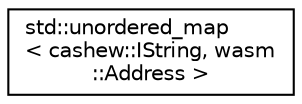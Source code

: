 digraph "Graphical Class Hierarchy"
{
  edge [fontname="Helvetica",fontsize="10",labelfontname="Helvetica",labelfontsize="10"];
  node [fontname="Helvetica",fontsize="10",shape=record];
  rankdir="LR";
  Node0 [label="std::unordered_map\l\< cashew::IString, wasm\l::Address \>",height=0.2,width=0.4,color="black", fillcolor="white", style="filled",URL="$classstd_1_1unordered__map.html"];
}
